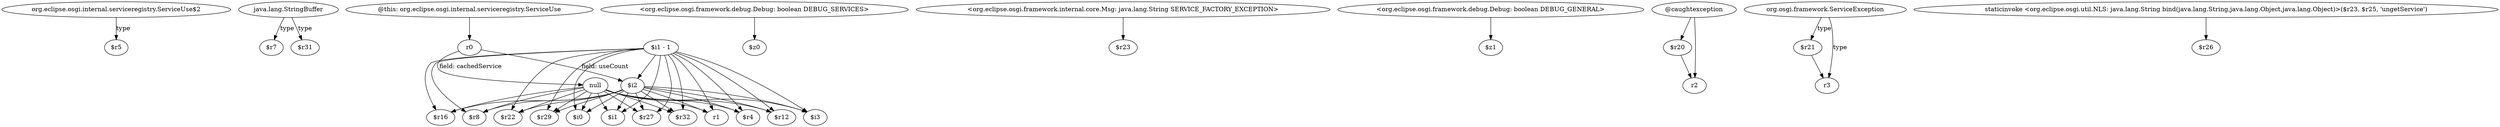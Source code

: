 digraph g {
0[label="org.eclipse.osgi.internal.serviceregistry.ServiceUse$2"]
1[label="$r5"]
0->1[label="type"]
2[label="java.lang.StringBuffer"]
3[label="$r7"]
2->3[label="type"]
4[label="$i2"]
5[label="$i0"]
4->5[label=""]
6[label="$r12"]
4->6[label=""]
7[label="null"]
7->5[label=""]
8[label="$r32"]
7->8[label=""]
9[label="$i1 - 1"]
10[label="$r22"]
9->10[label=""]
4->8[label=""]
11[label="$i3"]
9->11[label=""]
12[label="r0"]
12->7[label="field: cachedService"]
13[label="$r31"]
2->13[label="type"]
14[label="$r27"]
4->14[label=""]
15[label="$i1"]
9->15[label=""]
16[label="@this: org.eclipse.osgi.internal.serviceregistry.ServiceUse"]
16->12[label=""]
12->4[label="field: useCount"]
17[label="$r4"]
4->17[label=""]
18[label="<org.eclipse.osgi.framework.debug.Debug: boolean DEBUG_SERVICES>"]
19[label="$z0"]
18->19[label=""]
20[label="<org.eclipse.osgi.framework.internal.core.Msg: java.lang.String SERVICE_FACTORY_EXCEPTION>"]
21[label="$r23"]
20->21[label=""]
22[label="$r8"]
7->22[label=""]
23[label="$r29"]
7->23[label=""]
7->17[label=""]
9->14[label=""]
7->11[label=""]
24[label="<org.eclipse.osgi.framework.debug.Debug: boolean DEBUG_GENERAL>"]
25[label="$z1"]
24->25[label=""]
4->23[label=""]
4->15[label=""]
7->6[label=""]
26[label="r1"]
9->26[label=""]
27[label="@caughtexception"]
28[label="$r20"]
27->28[label=""]
29[label="$r16"]
7->29[label=""]
4->11[label=""]
9->23[label=""]
7->15[label=""]
7->14[label=""]
30[label="r2"]
28->30[label=""]
9->17[label=""]
9->4[label=""]
9->6[label=""]
4->29[label=""]
31[label="$r21"]
32[label="r3"]
31->32[label=""]
4->10[label=""]
27->30[label=""]
4->22[label=""]
9->8[label=""]
7->10[label=""]
33[label="org.osgi.framework.ServiceException"]
33->32[label="type"]
7->26[label=""]
33->31[label="type"]
4->26[label=""]
34[label="staticinvoke <org.eclipse.osgi.util.NLS: java.lang.String bind(java.lang.String,java.lang.Object,java.lang.Object)>($r23, $r25, 'ungetService')"]
35[label="$r26"]
34->35[label=""]
9->5[label=""]
9->29[label=""]
9->22[label=""]
}